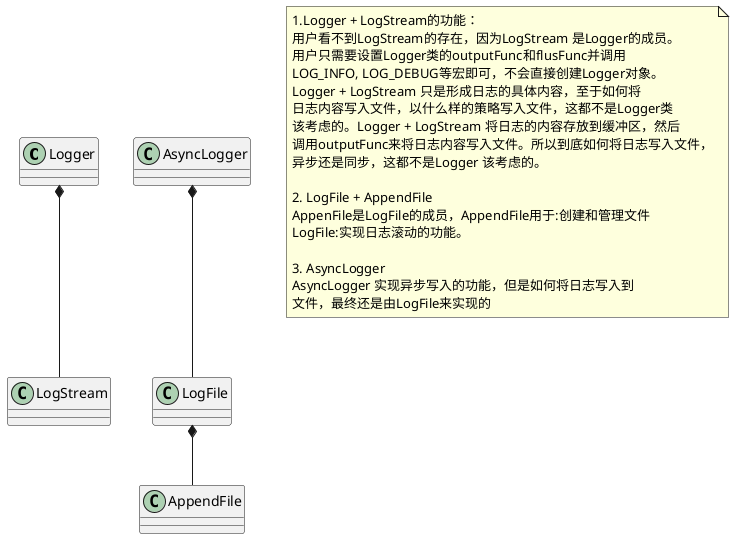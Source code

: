 @startuml
class Logger
class LogFile
class LogStream
class AppendFile
class AsyncLogger

Logger *-- LogStream 
LogFile *-- AppendFile 
AsyncLogger *-- LogFile


note as FunctionN
1.Logger + LogStream的功能：
用户看不到LogStream的存在，因为LogStream 是Logger的成员。
用户只需要设置Logger类的outputFunc和flusFunc并调用
LOG_INFO, LOG_DEBUG等宏即可，不会直接创建Logger对象。
Logger + LogStream 只是形成日志的具体内容，至于如何将
日志内容写入文件，以什么样的策略写入文件，这都不是Logger类
该考虑的。Logger + LogStream 将日志的内容存放到缓冲区，然后
调用outputFunc来将日志内容写入文件。所以到底如何将日志写入文件，
异步还是同步，这都不是Logger 该考虑的。

2. LogFile + AppendFile
AppenFile是LogFile的成员，AppendFile用于:创建和管理文件
LogFile:实现日志滚动的功能。

3. AsyncLogger 
AsyncLogger 实现异步写入的功能，但是如何将日志写入到
文件，最终还是由LogFile来实现的
end note 
@enduml 